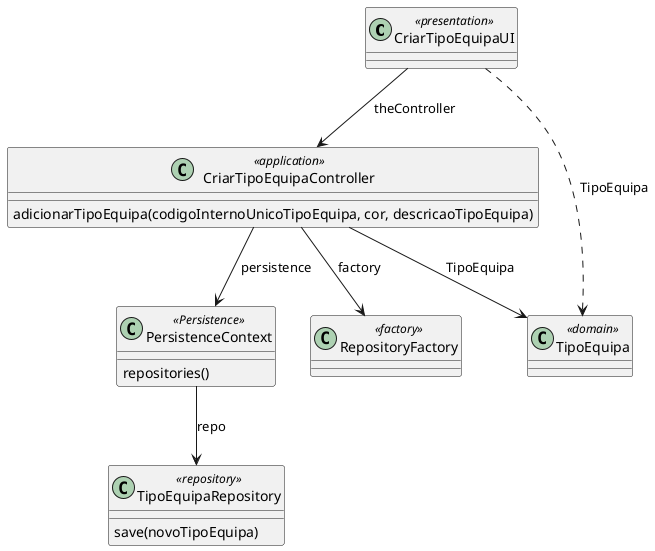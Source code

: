 @startuml
'https://plantuml.com/use-case-diagram

class CriarTipoEquipaUI <<presentation>>{
}

class CriarTipoEquipaController <<application>>{
adicionarTipoEquipa(codigoInternoUnicoTipoEquipa, cor, descricaoTipoEquipa)
}

class PersistenceContext <<Persistence>>{
repositories()
}

class RepositoryFactory <<factory>>{
}

class TipoEquipaRepository <<repository>>{
save(novoTipoEquipa)
}

class TipoEquipa <<domain>>{
}

CriarTipoEquipaUI --> CriarTipoEquipaController : theController

CriarTipoEquipaUI ..> TipoEquipa : TipoEquipa

CriarTipoEquipaController --> TipoEquipa : TipoEquipa

CriarTipoEquipaController --> RepositoryFactory : factory

CriarTipoEquipaController --> PersistenceContext : persistence
PersistenceContext --> TipoEquipaRepository : repo
@enduml